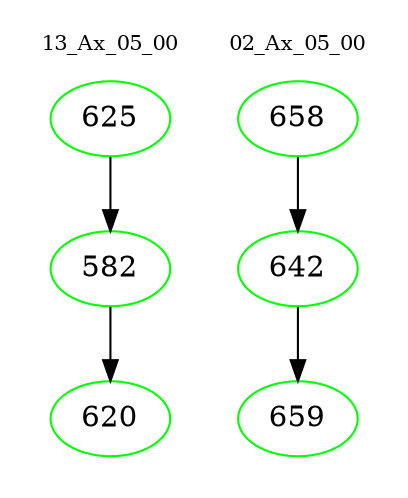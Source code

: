 digraph{
subgraph cluster_0 {
color = white
label = "13_Ax_05_00";
fontsize=10;
T0_625 [label="625", color="green"]
T0_625 -> T0_582 [color="black"]
T0_582 [label="582", color="green"]
T0_582 -> T0_620 [color="black"]
T0_620 [label="620", color="green"]
}
subgraph cluster_1 {
color = white
label = "02_Ax_05_00";
fontsize=10;
T1_658 [label="658", color="green"]
T1_658 -> T1_642 [color="black"]
T1_642 [label="642", color="green"]
T1_642 -> T1_659 [color="black"]
T1_659 [label="659", color="green"]
}
}
